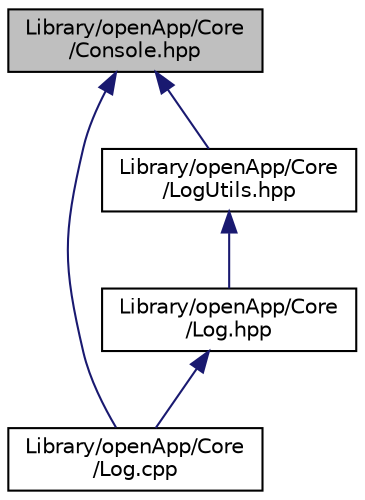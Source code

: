 digraph "Library/openApp/Core/Console.hpp"
{
  edge [fontname="Helvetica",fontsize="10",labelfontname="Helvetica",labelfontsize="10"];
  node [fontname="Helvetica",fontsize="10",shape=record];
  Node9 [label="Library/openApp/Core\l/Console.hpp",height=0.2,width=0.4,color="black", fillcolor="grey75", style="filled", fontcolor="black"];
  Node9 -> Node10 [dir="back",color="midnightblue",fontsize="10",style="solid"];
  Node10 [label="Library/openApp/Core\l/Log.cpp",height=0.2,width=0.4,color="black", fillcolor="white", style="filled",URL="$_log_8cpp.html"];
  Node9 -> Node11 [dir="back",color="midnightblue",fontsize="10",style="solid"];
  Node11 [label="Library/openApp/Core\l/LogUtils.hpp",height=0.2,width=0.4,color="black", fillcolor="white", style="filled",URL="$_log_utils_8hpp.html"];
  Node11 -> Node12 [dir="back",color="midnightblue",fontsize="10",style="solid"];
  Node12 [label="Library/openApp/Core\l/Log.hpp",height=0.2,width=0.4,color="black", fillcolor="white", style="filled",URL="$_log_8hpp.html"];
  Node12 -> Node10 [dir="back",color="midnightblue",fontsize="10",style="solid"];
}
